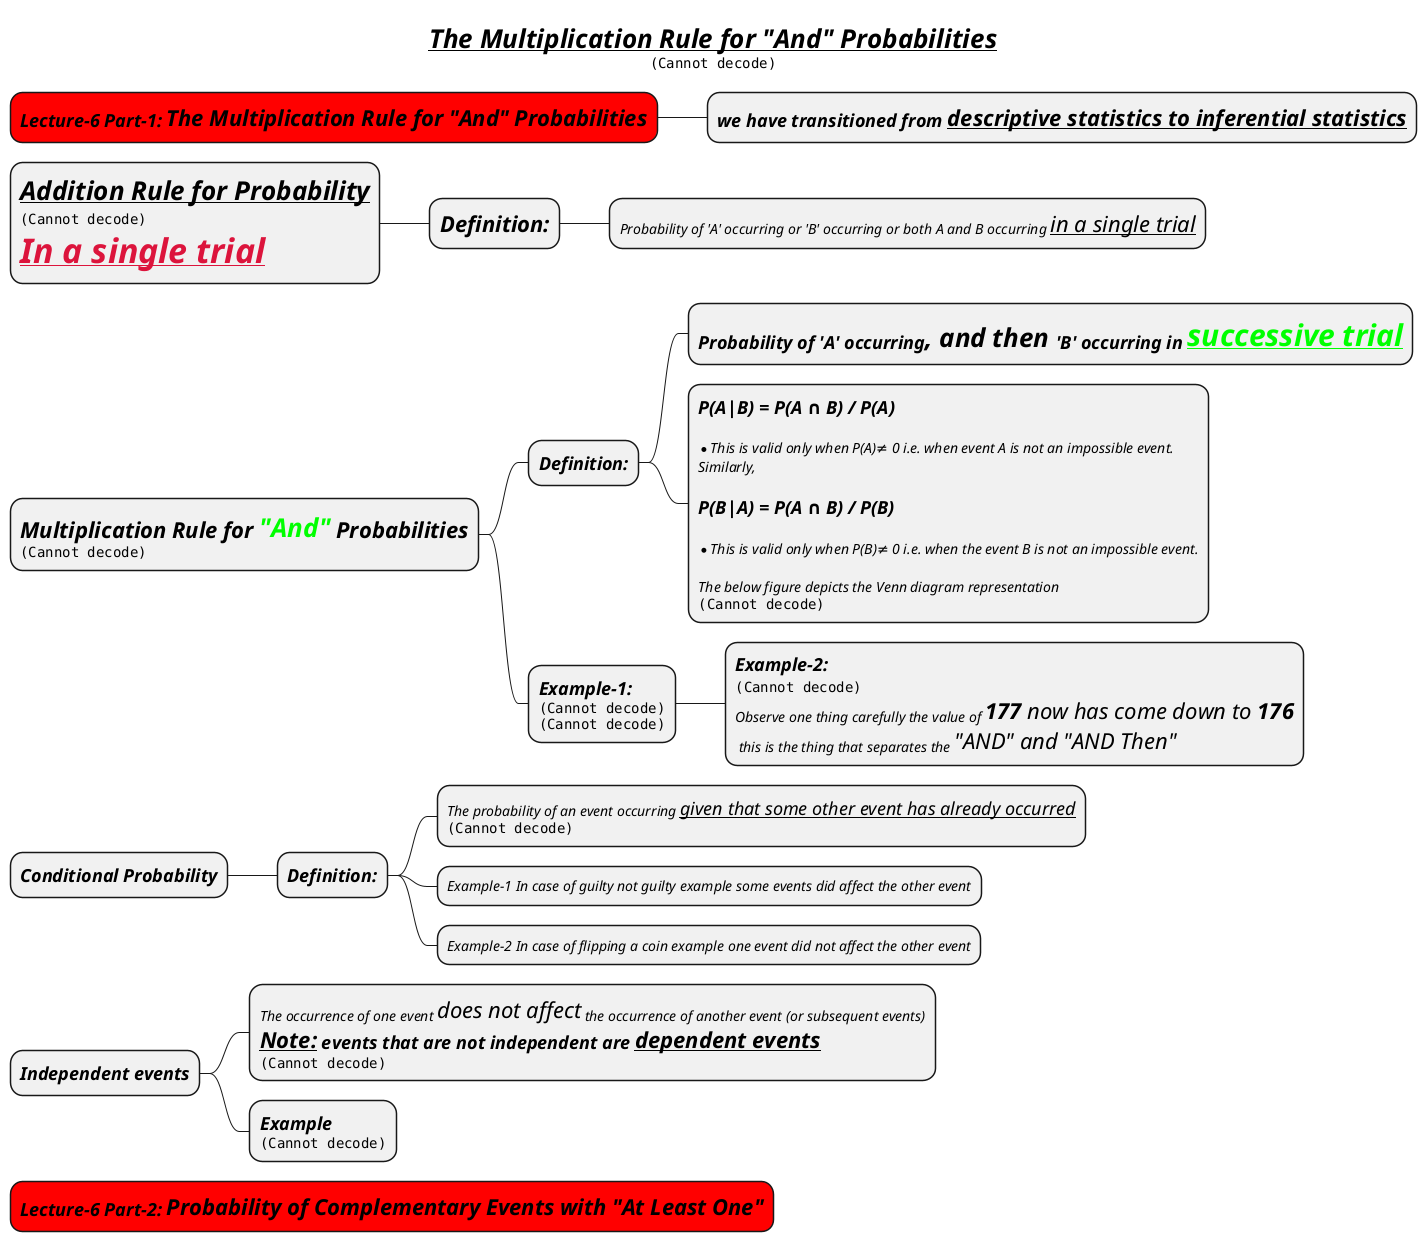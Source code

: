 @startmindmap
skinparam node {
    FontStyle italic
}

title =__//The Multiplication Rule for "And" Probabilities//__\n<img:images/img_15.png>

*[#red] =Lecture-6 Part-1: **The Multiplication Rule for "And" Probabilities**
** =we have transitioned from __descriptive statistics to inferential statistics__




* =//__Addition Rule for Probability__//\n<img:images/img_8.png> \n=<color #crimson>**//__In a single trial__//**
** =//Definition://
*** Probability of 'A' occurring or 'B' occurring or both A and B occurring <size:22>__in a single trial__

* =//Multiplication Rule for <color #lime>"And"</color> Probabilities// \n<img:images/img_16.png>
** =Definition:
*** =Probability of 'A' occurring<size:22>, and then </size>'B' occurring in <color #lime>__**successive trial**__
***:=P(A|B) = P(A ∩ B) / P(A)

*This is valid only when P(A)≠ 0 i.e. when event A is not an impossible event.
Similarly,

=P(B|A) = P(A ∩ B) / P(B)

* This is valid only when P(B)≠ 0 i.e. when the event B is not an impossible event.

The below figure depicts the Venn diagram representation
<img:images/img_24.png>;

**:=Example-1:
<img:images/img_17.png>
<img:images/img_18.png>;
***  =Example-2: \n<img:images/img_19.png> \nObserve one thing carefully the value of <size::22>**177** now has come down to **176**</size>\n this is the thing that separates the <size:22>"AND" and "AND Then"</size>

* =Conditional Probability
** =Definition:
*** The probability of an event occurring <size:18>__given that some other event has already occurred__\n<img:images/img_21.png>
*** Example-1 In case of guilty not guilty example some events did affect the other event
*** Example-2 In case of flipping a coin example one event did not affect the other event

* =Independent events
** The occurrence of one event <size:22>does not affect</size> the occurrence of another event (or subsequent events)\n=__Note:__ events that are not independent are __dependent events__\n<img:images/img_22.png>

** =Example\n<img:images/img_23.png>

*[#red] =Lecture-6 Part-2: **Probability of Complementary Events with "At Least One"**



@endmindmap
